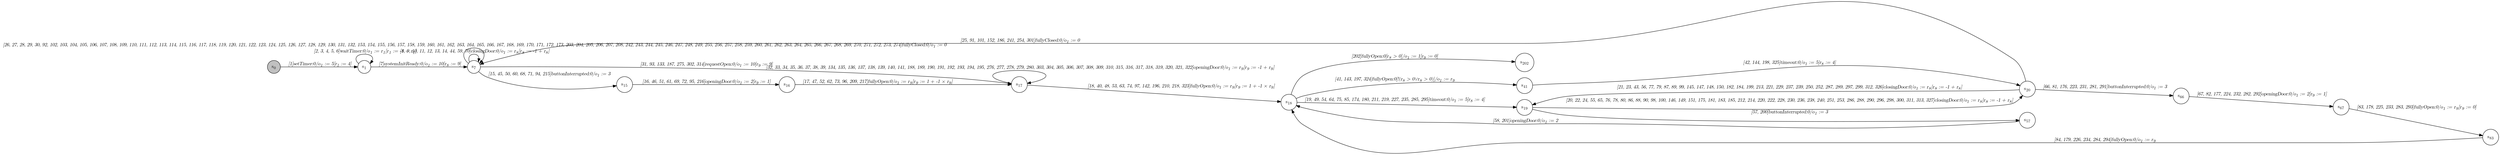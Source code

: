 digraph EFSM{
  graph [rankdir="LR", fontname="Latin Modern Math"];
  node [color="black", fillcolor="white", shape="circle", style="filled", fontname="Latin Modern Math"];
  edge [fontname="Latin Modern Math"];

  s0[fillcolor="gray", label=<s<sub>0</sub>>];
  s1[label=<s<sub>1</sub>>];
  s7[label=<s<sub>7</sub>>];
  s15[label=<s<sub>15</sub>>];
  s16[label=<s<sub>16</sub>>];
  s17[label=<s<sub>17</sub>>];
  s18[label=<s<sub>18</sub>>];
  s19[label=<s<sub>19</sub>>];
  s20[label=<s<sub>20</sub>>];
  s41[label=<s<sub>41</sub>>];
  s57[label=<s<sub>57</sub>>];
  s66[label=<s<sub>66</sub>>];
  s67[label=<s<sub>67</sub>>];
  s83[label=<s<sub>83</sub>>];
  s202[label=<s<sub>202</sub>>];

  s0->s1[label=<<i> [1]setTimer:0/o<sub>1</sub> := 5&#91;r<sub>1</sub> := 4&#93;</i>>];
  s1->s1[label=<<i> [2, 3, 4, 5, 6]waitTimer:0/o<sub>1</sub> := r<sub>1</sub>&#91;r<sub>1</sub> := -1 + r<sub>1</sub>&#93;</i>>];
  s1->s7[label=<<i> [7]systemInitReady:0/o<sub>1</sub> := 10&#91;r<sub>8</sub> := 9&#93;</i>>];
  s7->s7[label=<<i> [8, 9, 10, 11, 12, 13, 14, 44, 59, 70]closingDoor:0/o<sub>1</sub> := r<sub>8</sub>&#91;r<sub>8</sub> := -1 + r<sub>8</sub>&#93;</i>>];
  s19->s57[label=<<i> [57, 200]buttonInterrupted:0/o<sub>1</sub> := 3</i>>];
  s57->s18[label=<<i> [58, 201]openingDoor:0/o<sub>1</sub> := 2</i>>];
  s7->s15[label=<<i> [15, 45, 50, 60, 68, 71, 94, 215]buttonInterrupted:0/o<sub>1</sub> := 3</i>>];
  s7->s17[label=<<i> [31, 93, 133, 187, 275, 302, 314]requestOpen:0/o<sub>1</sub> := 10&#91;r<sub>9</sub> := 9&#93;</i>>];
  s15->s16[label=<<i> [16, 46, 51, 61, 69, 72, 95, 216]openingDoor:0/o<sub>1</sub> := 2&#91;r<sub>9</sub> := 1&#93;</i>>];
  s7->s7[label=<<i> [26, 27, 28, 29, 30, 92, 102, 103, 104, 105, 106, 107, 108, 109, 110, 111, 112, 113, 114, 115, 116, 117, 118, 119, 120, 121, 122, 123, 124, 125, 126, 127, 128, 129, 130, 131, 132, 153, 154, 155, 156, 157, 158, 159, 160, 161, 162, 163, 164, 165, 166, 167, 168, 169, 170, 171, 172, 173, 203, 204, 205, 206, 207, 208, 242, 243, 244, 245, 246, 247, 248, 249, 255, 256, 257, 258, 259, 260, 261, 262, 263, 264, 265, 266, 267, 268, 269, 270, 271, 272, 273, 274]fullyClosed:0/o<sub>1</sub> := 0</i>>];
  s17->s17[label=<<i> [32, 33, 34, 35, 36, 37, 38, 39, 134, 135, 136, 137, 138, 139, 140, 141, 188, 189, 190, 191, 192, 193, 194, 195, 276, 277, 278, 279, 280, 303, 304, 305, 306, 307, 308, 309, 310, 315, 316, 317, 318, 319, 320, 321, 322]openingDoor:0/o<sub>1</sub> := r<sub>9</sub>&#91;r<sub>9</sub> := -1 + r<sub>9</sub>&#93;</i>>];
  s20->s19[label=<<i> [21, 23, 43, 56, 77, 79, 87, 89, 99, 145, 147, 148, 150, 182, 184, 199, 213, 221, 229, 237, 239, 250, 252, 287, 289, 297, 299, 312, 326]closingDoor:0/o<sub>1</sub> := r<sub>8</sub>&#91;r<sub>8</sub> := -1 + r<sub>8</sub>&#93;</i>>];
  s19->s20[label=<<i> [20, 22, 24, 55, 65, 76, 78, 80, 86, 88, 90, 98, 100, 146, 149, 151, 175, 181, 183, 185, 212, 214, 220, 222, 228, 230, 236, 238, 240, 251, 253, 286, 288, 290, 296, 298, 300, 311, 313, 327]closingDoor:0/o<sub>1</sub> := r<sub>8</sub>&#91;r<sub>8</sub> := -1 + r<sub>8</sub>&#93;</i>>];
  s18->s202[label=<<i> [202]fullyOpen:0&#91;r<sub>8</sub> &gt; 0&#93;/o<sub>1</sub> := 1&#91;r<sub>9</sub> := 0&#93;</i>>];
  s16->s17[label=<<i> [17, 47, 52, 62, 73, 96, 209, 217]fullyOpen:0/o<sub>1</sub> := r<sub>9</sub>&#91;r<sub>9</sub> := 1 + -1 &times; r<sub>9</sub>&#93;</i>>];
  s17->s18[label=<<i> [18, 40, 48, 53, 63, 74, 97, 142, 196, 210, 218, 323]fullyOpen:0/o<sub>1</sub> := r<sub>9</sub>&#91;r<sub>9</sub> := 1 + -1 &times; r<sub>9</sub>&#93;</i>>];
  s18->s19[label=<<i> [19, 49, 54, 64, 75, 85, 174, 180, 211, 219, 227, 235, 285, 295]timeout:0/o<sub>1</sub> := 5&#91;r<sub>8</sub> := 4&#93;</i>>];
  s20->s66[label=<<i> [66, 81, 176, 223, 231, 281, 291]buttonInterrupted:0/o<sub>1</sub> := 3</i>>];
  s66->s67[label=<<i> [67, 82, 177, 224, 232, 282, 292]openingDoor:0/o<sub>1</sub> := 2&#91;r<sub>9</sub> := 1&#93;</i>>];
  s67->s83[label=<<i> [83, 178, 225, 233, 283, 293]fullyOpen:0/o<sub>1</sub> := r<sub>9</sub>&#91;r<sub>9</sub> := 0&#93;</i>>];
  s83->s18[label=<<i> [84, 179, 226, 234, 284, 294]fullyOpen:0/o<sub>1</sub> := r<sub>9</sub></i>>];
  s20->s7[label=<<i> [25, 91, 101, 152, 186, 241, 254, 301]fullyClosed:0/o<sub>1</sub> := 0</i>>];
  s18->s41[label=<<i> [41, 143, 197, 324]fullyOpen:0&#91;!(r<sub>8</sub> &gt; 0&or;r<sub>8</sub> &gt; 0)&#93;/o<sub>1</sub> := r<sub>9</sub></i>>];
  s41->s20[label=<<i> [42, 144, 198, 325]timeout:0/o<sub>1</sub> := 5&#91;r<sub>8</sub> := 4&#93;</i>>];
}